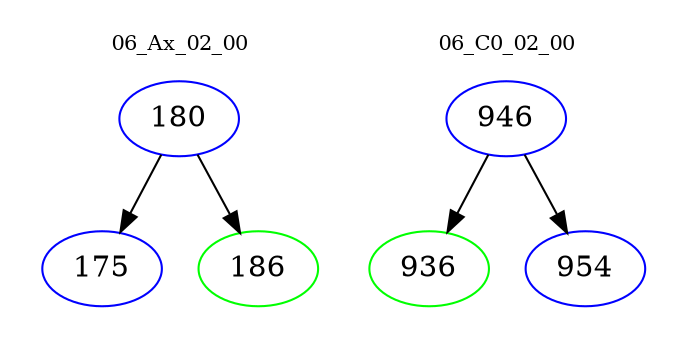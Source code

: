 digraph{
subgraph cluster_0 {
color = white
label = "06_Ax_02_00";
fontsize=10;
T0_180 [label="180", color="blue"]
T0_180 -> T0_175 [color="black"]
T0_175 [label="175", color="blue"]
T0_180 -> T0_186 [color="black"]
T0_186 [label="186", color="green"]
}
subgraph cluster_1 {
color = white
label = "06_C0_02_00";
fontsize=10;
T1_946 [label="946", color="blue"]
T1_946 -> T1_936 [color="black"]
T1_936 [label="936", color="green"]
T1_946 -> T1_954 [color="black"]
T1_954 [label="954", color="blue"]
}
}

